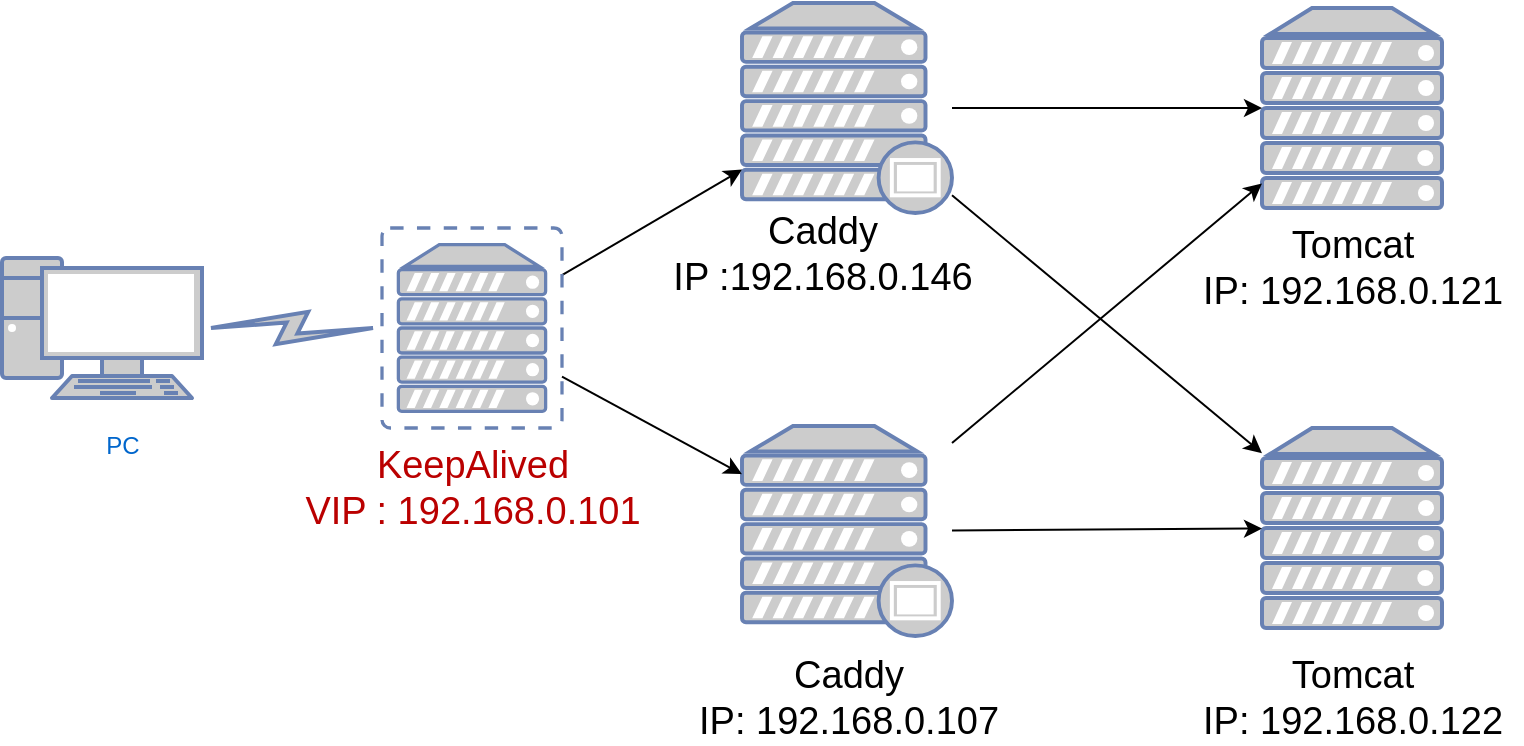 <mxfile version="14.5.1" type="github">
  <diagram id="2BOUEqdc1TXggAm2nHoE" name="Page-1">
    <mxGraphModel dx="996" dy="654" grid="1" gridSize="10" guides="1" tooltips="1" connect="1" arrows="1" fold="1" page="1" pageScale="1" pageWidth="827" pageHeight="1169" math="0" shadow="0">
      <root>
        <mxCell id="0" />
        <mxCell id="1" parent="0" />
        <mxCell id="mPrPklc40p1tScWxE4RS-1" value="&lt;font color=&quot;#000000&quot; style=&quot;font-size: 19px&quot;&gt;&lt;font style=&quot;font-size: 19px&quot;&gt;&lt;br&gt;&lt;/font&gt;&lt;/font&gt;" style="fontColor=#0066CC;verticalAlign=top;verticalLabelPosition=bottom;labelPosition=center;align=center;html=1;outlineConnect=0;fillColor=#CCCCCC;strokeColor=#6881B3;gradientColor=none;gradientDirection=north;strokeWidth=2;shape=mxgraph.networks.server;" parent="1" vertex="1">
          <mxGeometry x="650" y="260" width="90" height="100" as="geometry" />
        </mxCell>
        <mxCell id="mPrPklc40p1tScWxE4RS-2" value="&lt;font style=&quot;color: rgb(0 , 0 , 0) ; font-size: 19px&quot;&gt;&lt;br&gt;&lt;/font&gt;" style="fontColor=#0066CC;verticalAlign=top;verticalLabelPosition=bottom;labelPosition=center;align=center;html=1;outlineConnect=0;fillColor=#CCCCCC;strokeColor=#6881B3;gradientColor=none;gradientDirection=north;strokeWidth=2;shape=mxgraph.networks.server;" parent="1" vertex="1">
          <mxGeometry x="650" y="470" width="90" height="100" as="geometry" />
        </mxCell>
        <mxCell id="mPrPklc40p1tScWxE4RS-11" style="edgeStyle=none;rounded=0;orthogonalLoop=1;jettySize=auto;html=1;" parent="1" source="mPrPklc40p1tScWxE4RS-5" target="mPrPklc40p1tScWxE4RS-2" edge="1">
          <mxGeometry relative="1" as="geometry">
            <mxPoint x="556.338" y="430" as="targetPoint" />
          </mxGeometry>
        </mxCell>
        <mxCell id="mPrPklc40p1tScWxE4RS-5" value="&lt;font color=&quot;#000000&quot; style=&quot;font-size: 19px&quot;&gt;&lt;br&gt;&lt;/font&gt;" style="fontColor=#0066CC;verticalAlign=top;verticalLabelPosition=bottom;labelPosition=center;align=center;html=1;outlineConnect=0;fillColor=#CCCCCC;strokeColor=#6881B3;gradientColor=none;gradientDirection=north;strokeWidth=2;shape=mxgraph.networks.proxy_server;" parent="1" vertex="1">
          <mxGeometry x="390" y="469" width="105" height="105" as="geometry" />
        </mxCell>
        <mxCell id="mPrPklc40p1tScWxE4RS-10" style="edgeStyle=none;rounded=0;orthogonalLoop=1;jettySize=auto;html=1;" parent="1" source="mPrPklc40p1tScWxE4RS-6" target="mPrPklc40p1tScWxE4RS-1" edge="1">
          <mxGeometry relative="1" as="geometry">
            <mxPoint x="556.071" y="400" as="targetPoint" />
          </mxGeometry>
        </mxCell>
        <mxCell id="mPrPklc40p1tScWxE4RS-6" value="&lt;font color=&quot;#000000&quot; style=&quot;font-size: 19px&quot;&gt;&lt;br&gt;&lt;/font&gt;" style="fontColor=#0066CC;verticalAlign=top;verticalLabelPosition=bottom;labelPosition=center;align=center;html=1;outlineConnect=0;fillColor=#CCCCCC;strokeColor=#6881B3;gradientColor=none;gradientDirection=north;strokeWidth=2;shape=mxgraph.networks.proxy_server;" parent="1" vertex="1">
          <mxGeometry x="390" y="257.5" width="105" height="105" as="geometry" />
        </mxCell>
        <mxCell id="mPrPklc40p1tScWxE4RS-8" style="rounded=0;orthogonalLoop=1;jettySize=auto;html=1;" parent="1" source="mPrPklc40p1tScWxE4RS-5" target="mPrPklc40p1tScWxE4RS-1" edge="1">
          <mxGeometry relative="1" as="geometry">
            <mxPoint x="592.143" y="400" as="sourcePoint" />
          </mxGeometry>
        </mxCell>
        <mxCell id="mPrPklc40p1tScWxE4RS-9" style="edgeStyle=none;rounded=0;orthogonalLoop=1;jettySize=auto;html=1;" parent="1" source="mPrPklc40p1tScWxE4RS-6" target="mPrPklc40p1tScWxE4RS-2" edge="1">
          <mxGeometry relative="1" as="geometry">
            <mxPoint x="592.143" y="430" as="sourcePoint" />
          </mxGeometry>
        </mxCell>
        <mxCell id="mPrPklc40p1tScWxE4RS-16" style="edgeStyle=none;rounded=0;orthogonalLoop=1;jettySize=auto;html=1;" parent="1" source="mPrPklc40p1tScWxE4RS-15" target="mPrPklc40p1tScWxE4RS-6" edge="1">
          <mxGeometry relative="1" as="geometry" />
        </mxCell>
        <mxCell id="mPrPklc40p1tScWxE4RS-17" style="edgeStyle=none;rounded=0;orthogonalLoop=1;jettySize=auto;html=1;" parent="1" source="mPrPklc40p1tScWxE4RS-15" target="mPrPklc40p1tScWxE4RS-5" edge="1">
          <mxGeometry relative="1" as="geometry" />
        </mxCell>
        <mxCell id="mPrPklc40p1tScWxE4RS-15" value="" style="fontColor=#0066CC;verticalAlign=top;verticalLabelPosition=bottom;labelPosition=center;align=center;html=1;outlineConnect=0;fillColor=#CCCCCC;strokeColor=#6881B3;gradientColor=none;gradientDirection=north;strokeWidth=2;shape=mxgraph.networks.virtual_server;" parent="1" vertex="1">
          <mxGeometry x="210" y="370" width="90" height="100" as="geometry" />
        </mxCell>
        <mxCell id="mPrPklc40p1tScWxE4RS-18" value="" style="fontColor=#0066CC;verticalAlign=top;verticalLabelPosition=bottom;labelPosition=center;align=center;html=1;outlineConnect=0;fillColor=#CCCCCC;strokeColor=#6881B3;gradientColor=none;gradientDirection=north;strokeWidth=2;shape=mxgraph.networks.pc;" parent="1" vertex="1">
          <mxGeometry x="20" y="385" width="100" height="70" as="geometry" />
        </mxCell>
        <mxCell id="mPrPklc40p1tScWxE4RS-19" value="" style="html=1;outlineConnect=0;fillColor=#CCCCCC;strokeColor=#6881B3;gradientColor=none;gradientDirection=north;strokeWidth=2;shape=mxgraph.networks.comm_link_edge;html=1;exitX=1;exitY=0.5;exitDx=0;exitDy=0;exitPerimeter=0;entryX=0;entryY=0.5;entryDx=0;entryDy=0;entryPerimeter=0;" parent="1" source="mPrPklc40p1tScWxE4RS-18" target="mPrPklc40p1tScWxE4RS-15" edge="1">
          <mxGeometry width="100" height="100" relative="1" as="geometry">
            <mxPoint x="120" y="480" as="sourcePoint" />
            <mxPoint x="220" y="380" as="targetPoint" />
          </mxGeometry>
        </mxCell>
        <mxCell id="mPrPklc40p1tScWxE4RS-20" value="&lt;span style=&quot;color: rgb(186 , 0 , 0) ; font-size: 19px&quot;&gt;KeepAlived&lt;/span&gt;&lt;br style=&quot;color: rgb(186 , 0 , 0) ; font-size: 19px&quot;&gt;&lt;span style=&quot;color: rgb(186 , 0 , 0) ; font-size: 19px&quot;&gt;VIP : 192.168.0.101&lt;/span&gt;" style="text;html=1;align=center;verticalAlign=middle;resizable=0;points=[];autosize=1;" parent="1" vertex="1">
          <mxGeometry x="165" y="480" width="180" height="40" as="geometry" />
        </mxCell>
        <mxCell id="mPrPklc40p1tScWxE4RS-22" value="&lt;span style=&quot;font-size: 19px&quot;&gt;Caddy&lt;/span&gt;&lt;br style=&quot;font-size: 19px&quot;&gt;&lt;span style=&quot;font-size: 19px&quot;&gt;IP :192.168.0.146&lt;/span&gt;" style="text;html=1;align=center;verticalAlign=middle;resizable=0;points=[];autosize=1;" parent="1" vertex="1">
          <mxGeometry x="345" y="362.5" width="170" height="40" as="geometry" />
        </mxCell>
        <mxCell id="mPrPklc40p1tScWxE4RS-26" value="&lt;span style=&quot;font-size: 19px&quot;&gt;Caddy&lt;/span&gt;&lt;br style=&quot;font-size: 19px&quot;&gt;&lt;span style=&quot;font-size: 19px&quot;&gt;IP: 192.168.0.107&lt;/span&gt;" style="text;html=1;align=center;verticalAlign=middle;resizable=0;points=[];autosize=1;" parent="1" vertex="1">
          <mxGeometry x="357.5" y="585" width="170" height="40" as="geometry" />
        </mxCell>
        <mxCell id="mPrPklc40p1tScWxE4RS-27" value="&lt;span style=&quot;font-size: 19px&quot;&gt;Tomcat&lt;/span&gt;&lt;br style=&quot;font-size: 19px&quot;&gt;&lt;font style=&quot;font-size: 19px&quot;&gt;IP: 192.168.0.121&lt;/font&gt;" style="text;html=1;align=center;verticalAlign=middle;resizable=0;points=[];autosize=1;" parent="1" vertex="1">
          <mxGeometry x="610" y="370" width="170" height="40" as="geometry" />
        </mxCell>
        <mxCell id="mPrPklc40p1tScWxE4RS-28" value="&lt;span style=&quot;font-size: 19px&quot;&gt;Tomcat&lt;/span&gt;&lt;br style=&quot;font-size: 19px&quot;&gt;&lt;font style=&quot;font-size: 19px&quot;&gt;IP: 192.168.0.122&lt;br&gt;&lt;/font&gt;" style="text;html=1;align=center;verticalAlign=middle;resizable=0;points=[];autosize=1;" parent="1" vertex="1">
          <mxGeometry x="610" y="585" width="170" height="40" as="geometry" />
        </mxCell>
        <mxCell id="mPrPklc40p1tScWxE4RS-29" value="&lt;span style=&quot;color: rgb(0 , 102 , 204)&quot;&gt;PC&lt;/span&gt;" style="text;html=1;align=center;verticalAlign=middle;resizable=0;points=[];autosize=1;" parent="1" vertex="1">
          <mxGeometry x="65" y="469" width="30" height="20" as="geometry" />
        </mxCell>
      </root>
    </mxGraphModel>
  </diagram>
</mxfile>
